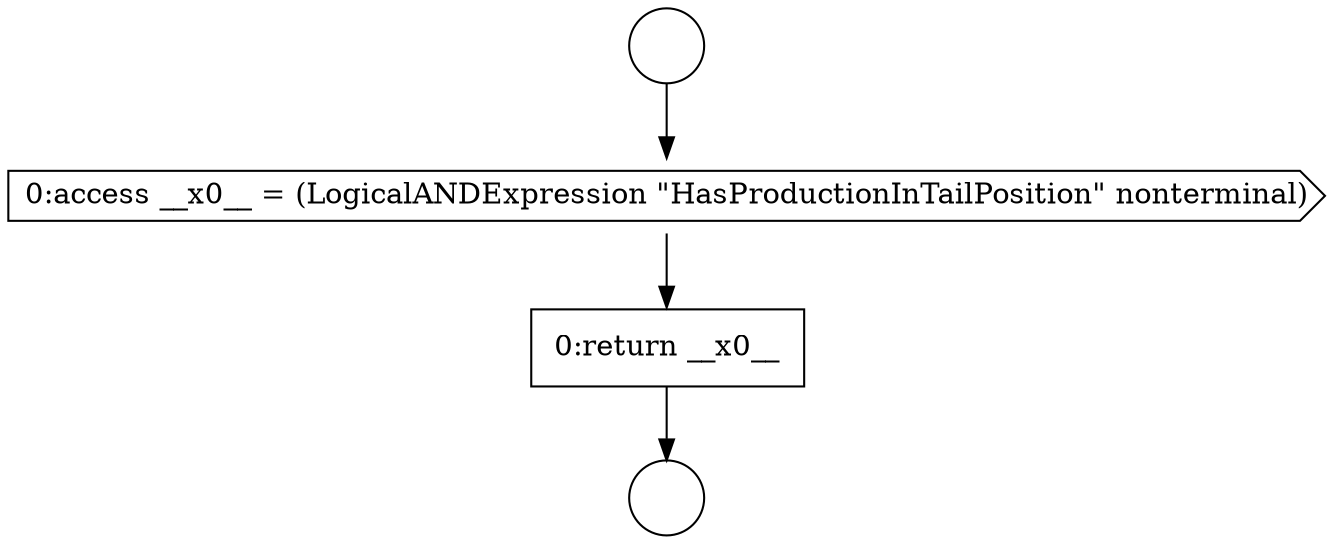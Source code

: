 digraph {
  node8941 [shape=circle label=" " color="black" fillcolor="white" style=filled]
  node8943 [shape=cds, label=<<font color="black">0:access __x0__ = (LogicalANDExpression &quot;HasProductionInTailPosition&quot; nonterminal)</font>> color="black" fillcolor="white" style=filled]
  node8944 [shape=none, margin=0, label=<<font color="black">
    <table border="0" cellborder="1" cellspacing="0" cellpadding="10">
      <tr><td align="left">0:return __x0__</td></tr>
    </table>
  </font>> color="black" fillcolor="white" style=filled]
  node8942 [shape=circle label=" " color="black" fillcolor="white" style=filled]
  node8941 -> node8943 [ color="black"]
  node8943 -> node8944 [ color="black"]
  node8944 -> node8942 [ color="black"]
}
